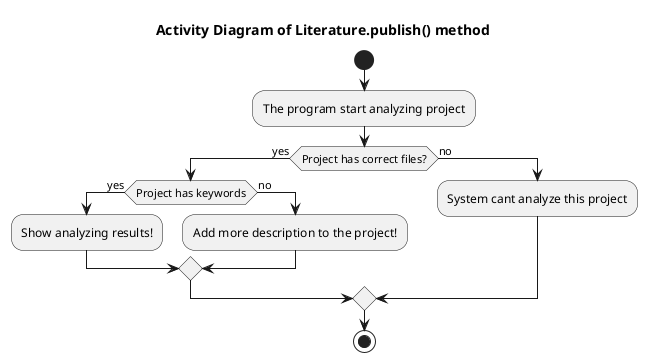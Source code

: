 @startuml

title Activity Diagram of Literature.publish() method

start

:The program start analyzing project; 

if (Project has correct files?) then (yes)
    if (Project has keywords) then (yes)
      :Show analyzing results!;
    else (no)
      :Add more description to the project!;
    endif
else (no)
  :System cant analyze this project;
endif

stop

@enduml
